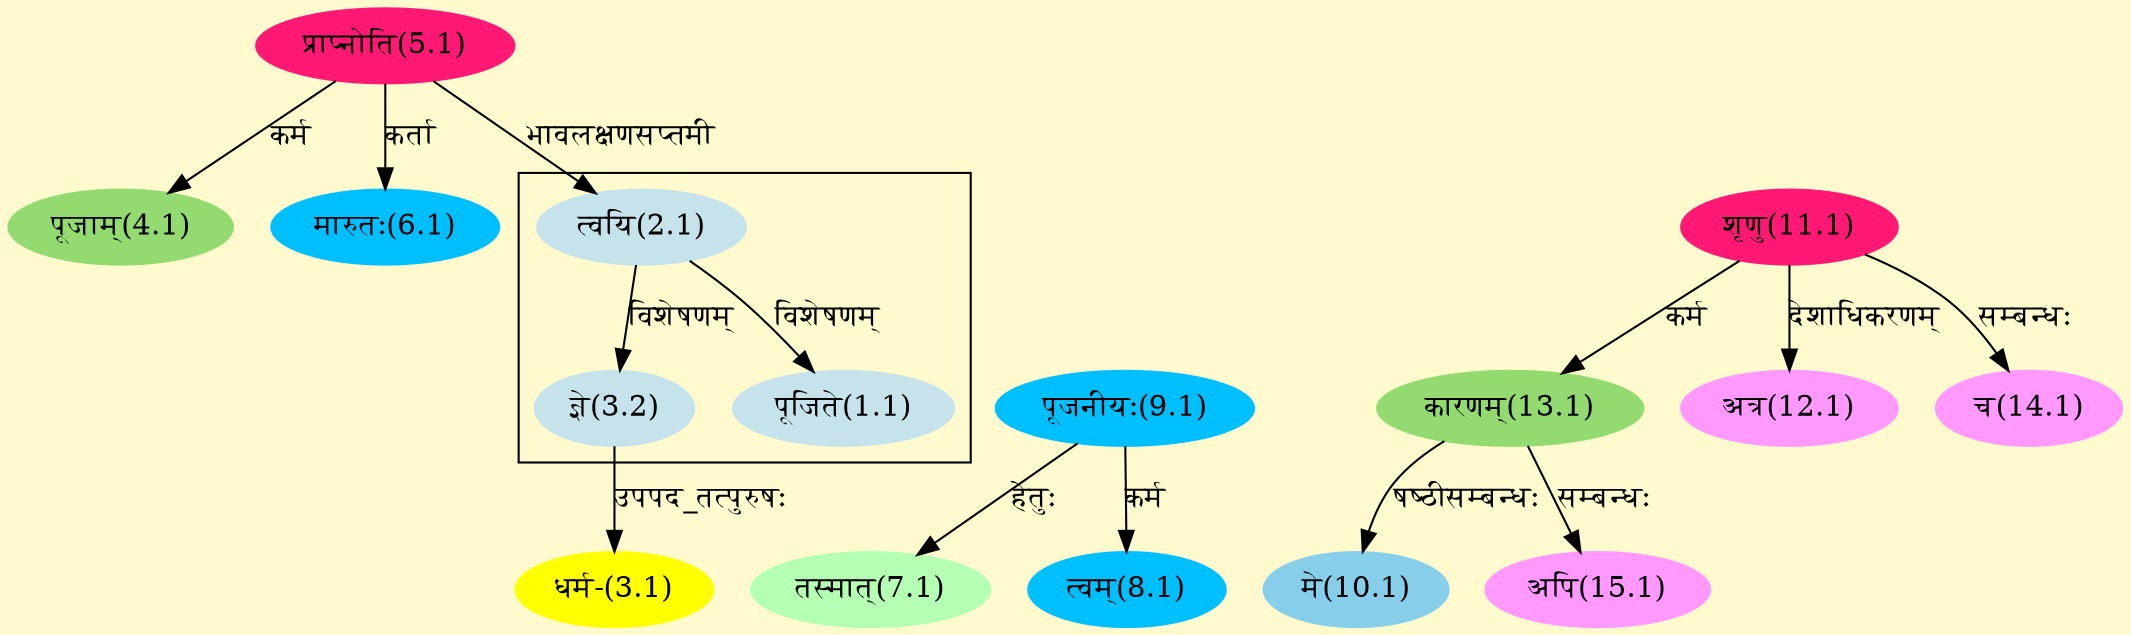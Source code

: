 digraph G{
rankdir=BT;
 compound=true;
 bgcolor="lemonchiffon1";

subgraph cluster_1{
Node1_1 [style=filled, color="#C6E2EB" label = "पूजिते(1.1)"]
Node2_1 [style=filled, color="#C6E2EB" label = "त्वयि(2.1)"]
Node3_2 [style=filled, color="#C6E2EB" label = "ज्ञे(3.2)"]

}
Node2_1 [style=filled, color="#C6E2EB" label = "त्वयि(2.1)"]
Node5_1 [style=filled, color="#FF1975" label = "प्राप्नोति(5.1)"]
Node3_1 [style=filled, color="#FFFF00" label = "धर्म-(3.1)"]
Node3_2 [style=filled, color="#C6E2EB" label = "ज्ञे(3.2)"]
Node4_1 [style=filled, color="#93DB70" label = "पूजाम्(4.1)"]
Node [style=filled, color="" label = "()"]
Node6_1 [style=filled, color="#00BFFF" label = "मारुतः(6.1)"]
Node7_1 [style=filled, color="#B4FFB4" label = "तस्मात्(7.1)"]
Node9_1 [style=filled, color="#00BFFF" label = "पूजनीयः(9.1)"]
Node8_1 [style=filled, color="#00BFFF" label = "त्वम्(8.1)"]
Node10_1 [style=filled, color="#87CEEB" label = "मे(10.1)"]
Node13_1 [style=filled, color="#93DB70" label = "कारणम्(13.1)"]
Node11_1 [style=filled, color="#FF1975" label = "शृणु(11.1)"]
Node12_1 [style=filled, color="#FF99FF" label = "अत्र(12.1)"]
Node14_1 [style=filled, color="#FF99FF" label = "च(14.1)"]
Node15_1 [style=filled, color="#FF99FF" label = "अपि(15.1)"]
/* Start of Relations section */

Node1_1 -> Node2_1 [  label="विशेषणम्"  dir="back" ]
Node2_1 -> Node5_1 [  label="भावलक्षणसप्तमी"  dir="back" ]
Node3_1 -> Node3_2 [  label="उपपद_तत्पुरुषः"  dir="back" ]
Node3_2 -> Node2_1 [  label="विशेषणम्"  dir="back" ]
Node4_1 -> Node5_1 [  label="कर्म"  dir="back" ]
Node6_1 -> Node5_1 [  label="कर्ता"  dir="back" ]
Node7_1 -> Node9_1 [  label="हेतुः"  dir="back" ]
Node8_1 -> Node9_1 [  label="कर्म"  dir="back" ]
Node10_1 -> Node13_1 [  label="षष्ठीसम्बन्धः"  dir="back" ]
Node12_1 -> Node11_1 [  label="देशाधिकरणम्"  dir="back" ]
Node13_1 -> Node11_1 [  label="कर्म"  dir="back" ]
Node14_1 -> Node11_1 [  label="सम्बन्धः"  dir="back" ]
Node15_1 -> Node13_1 [  label="सम्बन्धः"  dir="back" ]
}
